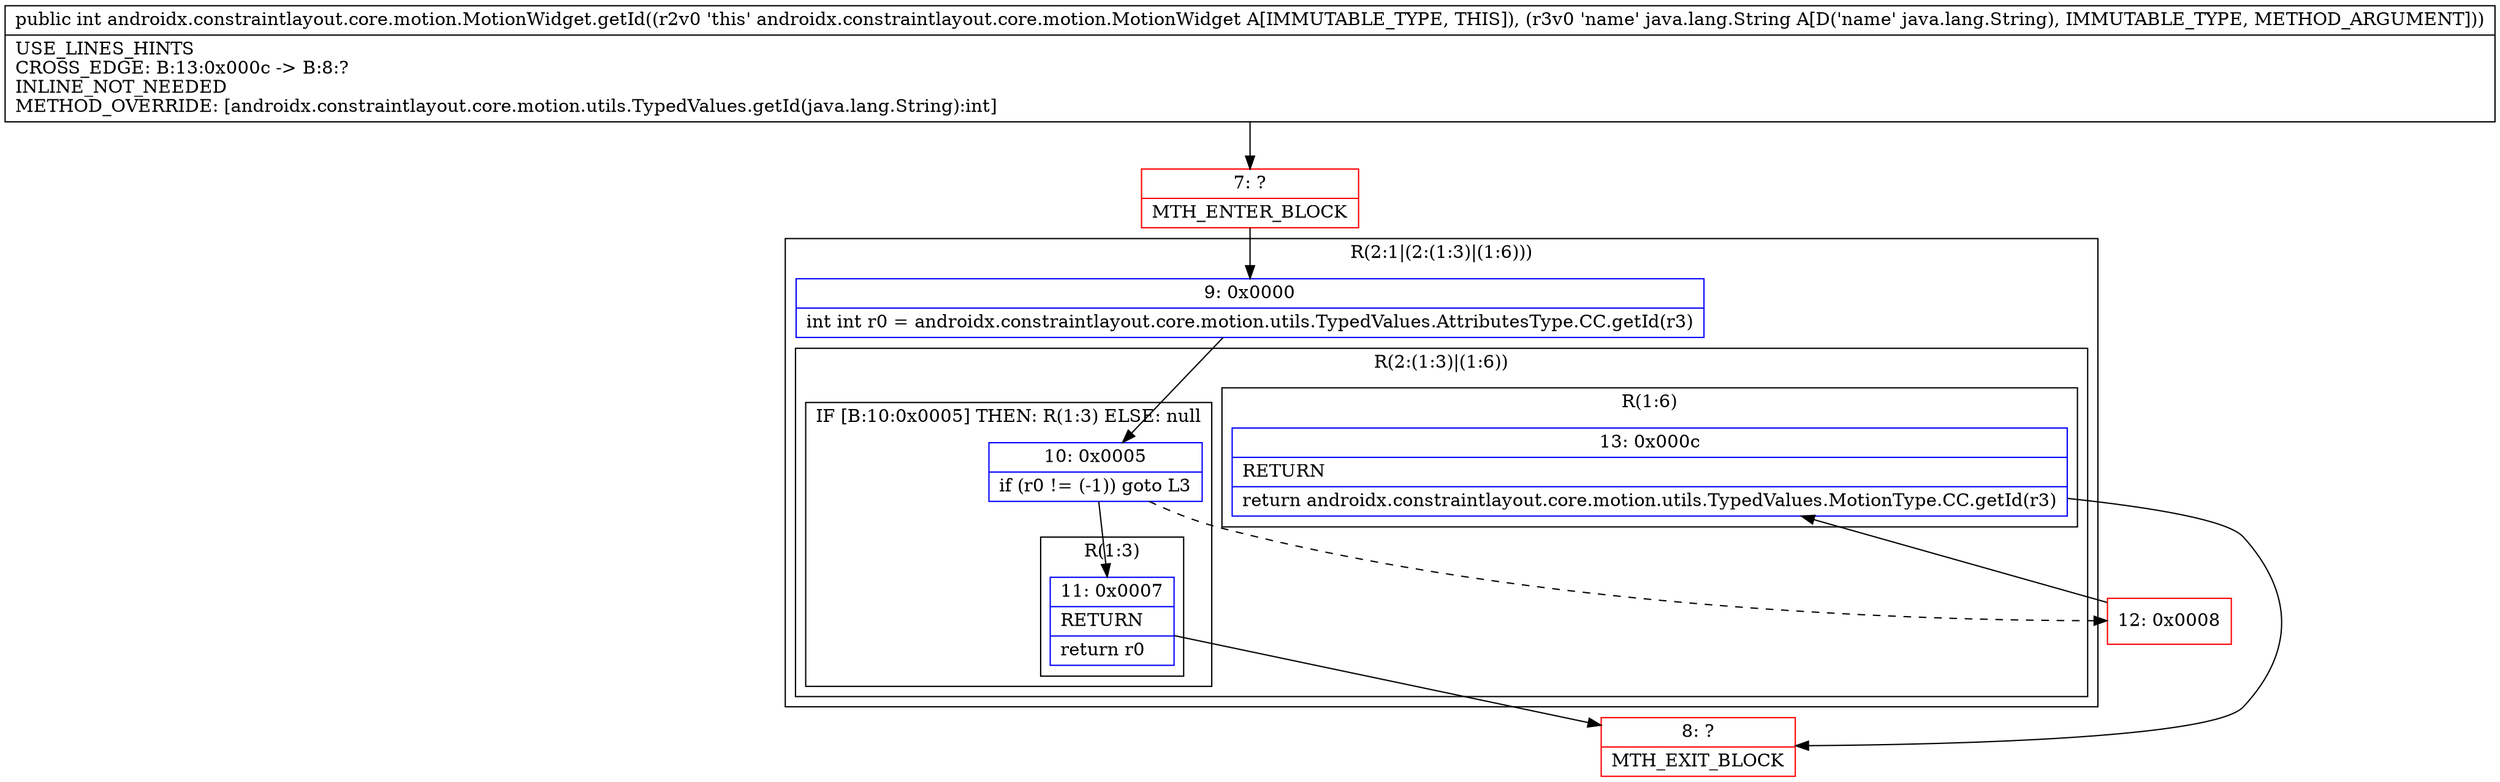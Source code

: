 digraph "CFG forandroidx.constraintlayout.core.motion.MotionWidget.getId(Ljava\/lang\/String;)I" {
subgraph cluster_Region_1830173934 {
label = "R(2:1|(2:(1:3)|(1:6)))";
node [shape=record,color=blue];
Node_9 [shape=record,label="{9\:\ 0x0000|int int r0 = androidx.constraintlayout.core.motion.utils.TypedValues.AttributesType.CC.getId(r3)\l}"];
subgraph cluster_Region_910468772 {
label = "R(2:(1:3)|(1:6))";
node [shape=record,color=blue];
subgraph cluster_IfRegion_86303088 {
label = "IF [B:10:0x0005] THEN: R(1:3) ELSE: null";
node [shape=record,color=blue];
Node_10 [shape=record,label="{10\:\ 0x0005|if (r0 != (\-1)) goto L3\l}"];
subgraph cluster_Region_1804569894 {
label = "R(1:3)";
node [shape=record,color=blue];
Node_11 [shape=record,label="{11\:\ 0x0007|RETURN\l|return r0\l}"];
}
}
subgraph cluster_Region_205993295 {
label = "R(1:6)";
node [shape=record,color=blue];
Node_13 [shape=record,label="{13\:\ 0x000c|RETURN\l|return androidx.constraintlayout.core.motion.utils.TypedValues.MotionType.CC.getId(r3)\l}"];
}
}
}
Node_7 [shape=record,color=red,label="{7\:\ ?|MTH_ENTER_BLOCK\l}"];
Node_8 [shape=record,color=red,label="{8\:\ ?|MTH_EXIT_BLOCK\l}"];
Node_12 [shape=record,color=red,label="{12\:\ 0x0008}"];
MethodNode[shape=record,label="{public int androidx.constraintlayout.core.motion.MotionWidget.getId((r2v0 'this' androidx.constraintlayout.core.motion.MotionWidget A[IMMUTABLE_TYPE, THIS]), (r3v0 'name' java.lang.String A[D('name' java.lang.String), IMMUTABLE_TYPE, METHOD_ARGUMENT]))  | USE_LINES_HINTS\lCROSS_EDGE: B:13:0x000c \-\> B:8:?\lINLINE_NOT_NEEDED\lMETHOD_OVERRIDE: [androidx.constraintlayout.core.motion.utils.TypedValues.getId(java.lang.String):int]\l}"];
MethodNode -> Node_7;Node_9 -> Node_10;
Node_10 -> Node_11;
Node_10 -> Node_12[style=dashed];
Node_11 -> Node_8;
Node_13 -> Node_8;
Node_7 -> Node_9;
Node_12 -> Node_13;
}

